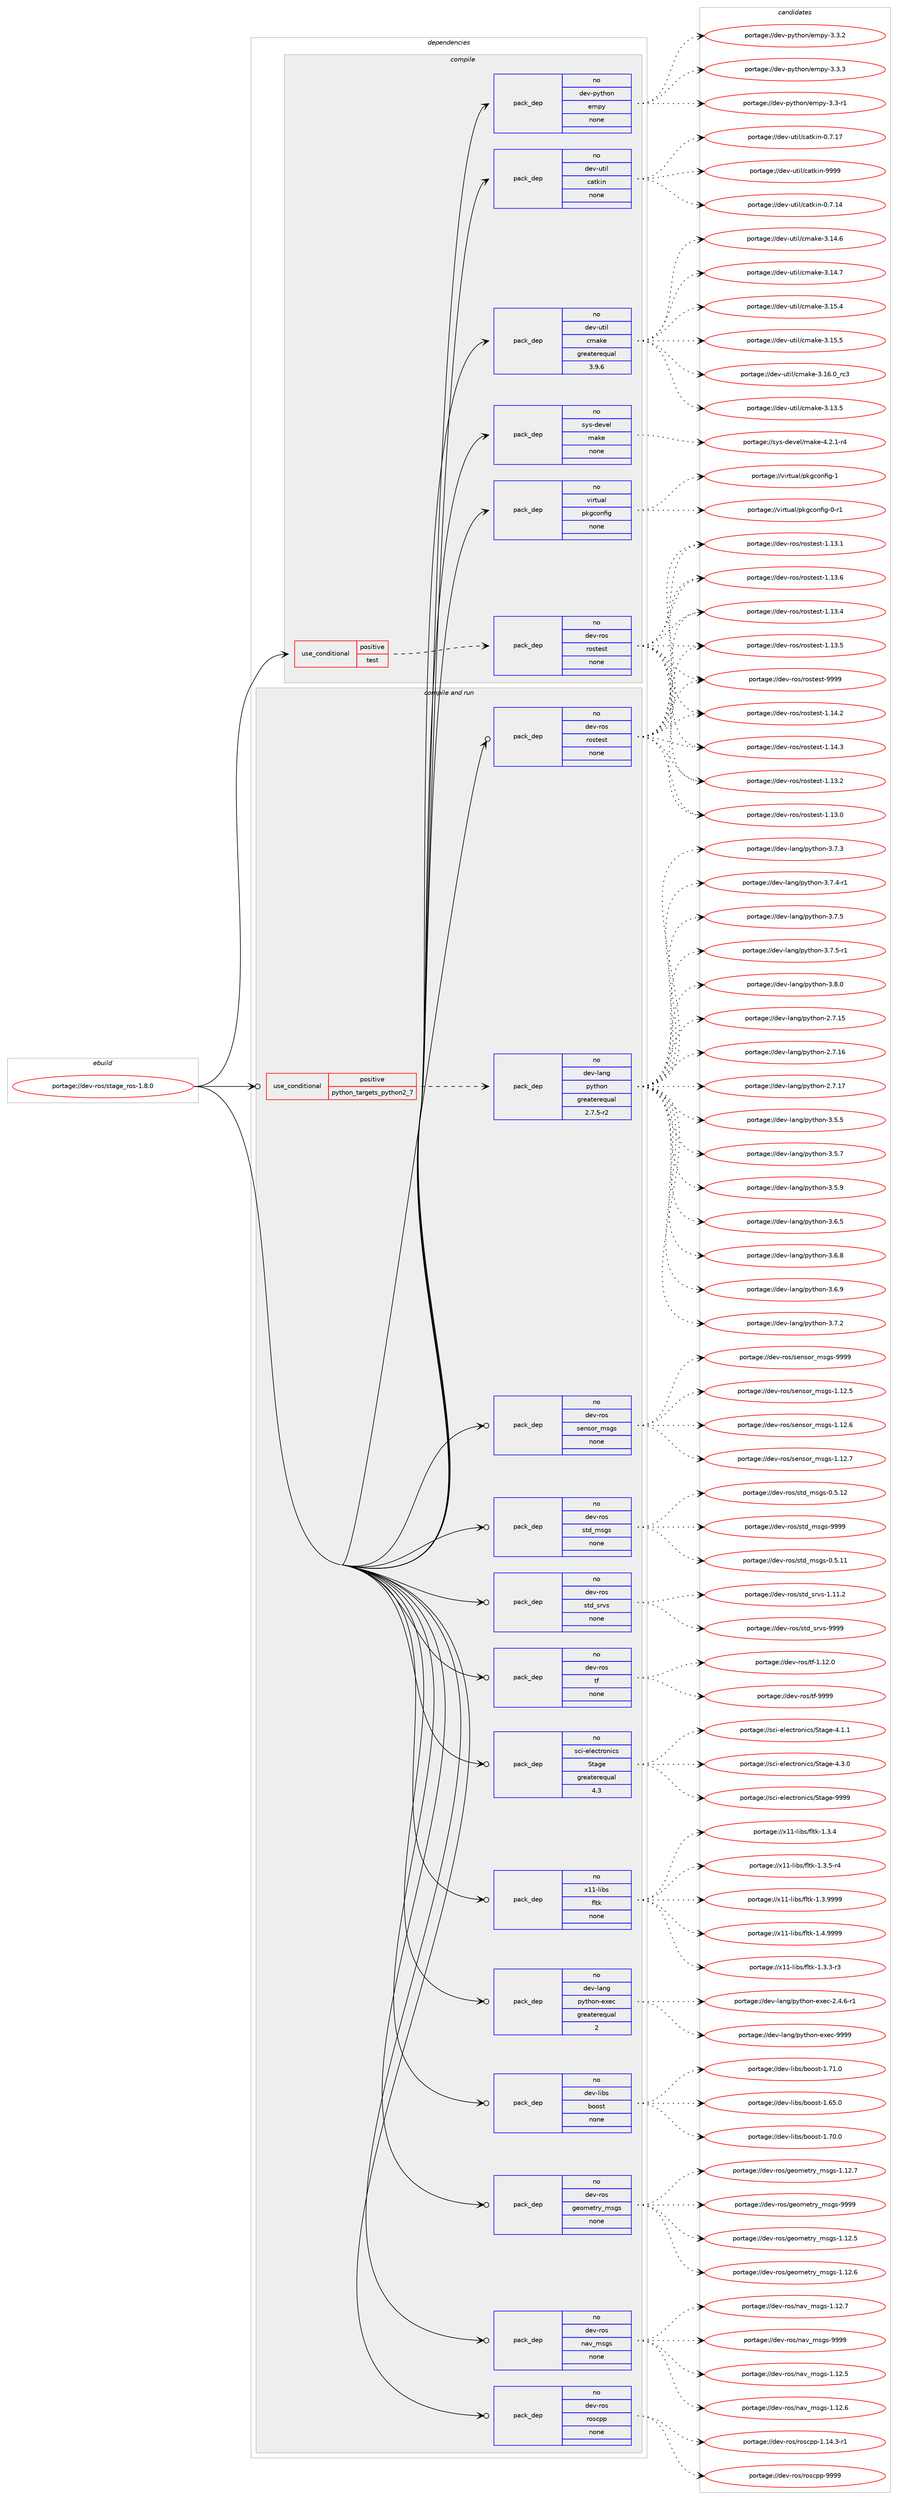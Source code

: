 digraph prolog {

# *************
# Graph options
# *************

newrank=true;
concentrate=true;
compound=true;
graph [rankdir=LR,fontname=Helvetica,fontsize=10,ranksep=1.5];#, ranksep=2.5, nodesep=0.2];
edge  [arrowhead=vee];
node  [fontname=Helvetica,fontsize=10];

# **********
# The ebuild
# **********

subgraph cluster_leftcol {
color=gray;
rank=same;
label=<<i>ebuild</i>>;
id [label="portage://dev-ros/stage_ros-1.8.0", color=red, width=4, href="../dev-ros/stage_ros-1.8.0.svg"];
}

# ****************
# The dependencies
# ****************

subgraph cluster_midcol {
color=gray;
label=<<i>dependencies</i>>;
subgraph cluster_compile {
fillcolor="#eeeeee";
style=filled;
label=<<i>compile</i>>;
subgraph cond44794 {
dependency202495 [label=<<TABLE BORDER="0" CELLBORDER="1" CELLSPACING="0" CELLPADDING="4"><TR><TD ROWSPAN="3" CELLPADDING="10">use_conditional</TD></TR><TR><TD>positive</TD></TR><TR><TD>test</TD></TR></TABLE>>, shape=none, color=red];
subgraph pack154273 {
dependency202496 [label=<<TABLE BORDER="0" CELLBORDER="1" CELLSPACING="0" CELLPADDING="4" WIDTH="220"><TR><TD ROWSPAN="6" CELLPADDING="30">pack_dep</TD></TR><TR><TD WIDTH="110">no</TD></TR><TR><TD>dev-ros</TD></TR><TR><TD>rostest</TD></TR><TR><TD>none</TD></TR><TR><TD></TD></TR></TABLE>>, shape=none, color=blue];
}
dependency202495:e -> dependency202496:w [weight=20,style="dashed",arrowhead="vee"];
}
id:e -> dependency202495:w [weight=20,style="solid",arrowhead="vee"];
subgraph pack154274 {
dependency202497 [label=<<TABLE BORDER="0" CELLBORDER="1" CELLSPACING="0" CELLPADDING="4" WIDTH="220"><TR><TD ROWSPAN="6" CELLPADDING="30">pack_dep</TD></TR><TR><TD WIDTH="110">no</TD></TR><TR><TD>dev-python</TD></TR><TR><TD>empy</TD></TR><TR><TD>none</TD></TR><TR><TD></TD></TR></TABLE>>, shape=none, color=blue];
}
id:e -> dependency202497:w [weight=20,style="solid",arrowhead="vee"];
subgraph pack154275 {
dependency202498 [label=<<TABLE BORDER="0" CELLBORDER="1" CELLSPACING="0" CELLPADDING="4" WIDTH="220"><TR><TD ROWSPAN="6" CELLPADDING="30">pack_dep</TD></TR><TR><TD WIDTH="110">no</TD></TR><TR><TD>dev-util</TD></TR><TR><TD>catkin</TD></TR><TR><TD>none</TD></TR><TR><TD></TD></TR></TABLE>>, shape=none, color=blue];
}
id:e -> dependency202498:w [weight=20,style="solid",arrowhead="vee"];
subgraph pack154276 {
dependency202499 [label=<<TABLE BORDER="0" CELLBORDER="1" CELLSPACING="0" CELLPADDING="4" WIDTH="220"><TR><TD ROWSPAN="6" CELLPADDING="30">pack_dep</TD></TR><TR><TD WIDTH="110">no</TD></TR><TR><TD>dev-util</TD></TR><TR><TD>cmake</TD></TR><TR><TD>greaterequal</TD></TR><TR><TD>3.9.6</TD></TR></TABLE>>, shape=none, color=blue];
}
id:e -> dependency202499:w [weight=20,style="solid",arrowhead="vee"];
subgraph pack154277 {
dependency202500 [label=<<TABLE BORDER="0" CELLBORDER="1" CELLSPACING="0" CELLPADDING="4" WIDTH="220"><TR><TD ROWSPAN="6" CELLPADDING="30">pack_dep</TD></TR><TR><TD WIDTH="110">no</TD></TR><TR><TD>sys-devel</TD></TR><TR><TD>make</TD></TR><TR><TD>none</TD></TR><TR><TD></TD></TR></TABLE>>, shape=none, color=blue];
}
id:e -> dependency202500:w [weight=20,style="solid",arrowhead="vee"];
subgraph pack154278 {
dependency202501 [label=<<TABLE BORDER="0" CELLBORDER="1" CELLSPACING="0" CELLPADDING="4" WIDTH="220"><TR><TD ROWSPAN="6" CELLPADDING="30">pack_dep</TD></TR><TR><TD WIDTH="110">no</TD></TR><TR><TD>virtual</TD></TR><TR><TD>pkgconfig</TD></TR><TR><TD>none</TD></TR><TR><TD></TD></TR></TABLE>>, shape=none, color=blue];
}
id:e -> dependency202501:w [weight=20,style="solid",arrowhead="vee"];
}
subgraph cluster_compileandrun {
fillcolor="#eeeeee";
style=filled;
label=<<i>compile and run</i>>;
subgraph cond44795 {
dependency202502 [label=<<TABLE BORDER="0" CELLBORDER="1" CELLSPACING="0" CELLPADDING="4"><TR><TD ROWSPAN="3" CELLPADDING="10">use_conditional</TD></TR><TR><TD>positive</TD></TR><TR><TD>python_targets_python2_7</TD></TR></TABLE>>, shape=none, color=red];
subgraph pack154279 {
dependency202503 [label=<<TABLE BORDER="0" CELLBORDER="1" CELLSPACING="0" CELLPADDING="4" WIDTH="220"><TR><TD ROWSPAN="6" CELLPADDING="30">pack_dep</TD></TR><TR><TD WIDTH="110">no</TD></TR><TR><TD>dev-lang</TD></TR><TR><TD>python</TD></TR><TR><TD>greaterequal</TD></TR><TR><TD>2.7.5-r2</TD></TR></TABLE>>, shape=none, color=blue];
}
dependency202502:e -> dependency202503:w [weight=20,style="dashed",arrowhead="vee"];
}
id:e -> dependency202502:w [weight=20,style="solid",arrowhead="odotvee"];
subgraph pack154280 {
dependency202504 [label=<<TABLE BORDER="0" CELLBORDER="1" CELLSPACING="0" CELLPADDING="4" WIDTH="220"><TR><TD ROWSPAN="6" CELLPADDING="30">pack_dep</TD></TR><TR><TD WIDTH="110">no</TD></TR><TR><TD>dev-lang</TD></TR><TR><TD>python-exec</TD></TR><TR><TD>greaterequal</TD></TR><TR><TD>2</TD></TR></TABLE>>, shape=none, color=blue];
}
id:e -> dependency202504:w [weight=20,style="solid",arrowhead="odotvee"];
subgraph pack154281 {
dependency202505 [label=<<TABLE BORDER="0" CELLBORDER="1" CELLSPACING="0" CELLPADDING="4" WIDTH="220"><TR><TD ROWSPAN="6" CELLPADDING="30">pack_dep</TD></TR><TR><TD WIDTH="110">no</TD></TR><TR><TD>dev-libs</TD></TR><TR><TD>boost</TD></TR><TR><TD>none</TD></TR><TR><TD></TD></TR></TABLE>>, shape=none, color=blue];
}
id:e -> dependency202505:w [weight=20,style="solid",arrowhead="odotvee"];
subgraph pack154282 {
dependency202506 [label=<<TABLE BORDER="0" CELLBORDER="1" CELLSPACING="0" CELLPADDING="4" WIDTH="220"><TR><TD ROWSPAN="6" CELLPADDING="30">pack_dep</TD></TR><TR><TD WIDTH="110">no</TD></TR><TR><TD>dev-ros</TD></TR><TR><TD>geometry_msgs</TD></TR><TR><TD>none</TD></TR><TR><TD></TD></TR></TABLE>>, shape=none, color=blue];
}
id:e -> dependency202506:w [weight=20,style="solid",arrowhead="odotvee"];
subgraph pack154283 {
dependency202507 [label=<<TABLE BORDER="0" CELLBORDER="1" CELLSPACING="0" CELLPADDING="4" WIDTH="220"><TR><TD ROWSPAN="6" CELLPADDING="30">pack_dep</TD></TR><TR><TD WIDTH="110">no</TD></TR><TR><TD>dev-ros</TD></TR><TR><TD>nav_msgs</TD></TR><TR><TD>none</TD></TR><TR><TD></TD></TR></TABLE>>, shape=none, color=blue];
}
id:e -> dependency202507:w [weight=20,style="solid",arrowhead="odotvee"];
subgraph pack154284 {
dependency202508 [label=<<TABLE BORDER="0" CELLBORDER="1" CELLSPACING="0" CELLPADDING="4" WIDTH="220"><TR><TD ROWSPAN="6" CELLPADDING="30">pack_dep</TD></TR><TR><TD WIDTH="110">no</TD></TR><TR><TD>dev-ros</TD></TR><TR><TD>roscpp</TD></TR><TR><TD>none</TD></TR><TR><TD></TD></TR></TABLE>>, shape=none, color=blue];
}
id:e -> dependency202508:w [weight=20,style="solid",arrowhead="odotvee"];
subgraph pack154285 {
dependency202509 [label=<<TABLE BORDER="0" CELLBORDER="1" CELLSPACING="0" CELLPADDING="4" WIDTH="220"><TR><TD ROWSPAN="6" CELLPADDING="30">pack_dep</TD></TR><TR><TD WIDTH="110">no</TD></TR><TR><TD>dev-ros</TD></TR><TR><TD>rostest</TD></TR><TR><TD>none</TD></TR><TR><TD></TD></TR></TABLE>>, shape=none, color=blue];
}
id:e -> dependency202509:w [weight=20,style="solid",arrowhead="odotvee"];
subgraph pack154286 {
dependency202510 [label=<<TABLE BORDER="0" CELLBORDER="1" CELLSPACING="0" CELLPADDING="4" WIDTH="220"><TR><TD ROWSPAN="6" CELLPADDING="30">pack_dep</TD></TR><TR><TD WIDTH="110">no</TD></TR><TR><TD>dev-ros</TD></TR><TR><TD>sensor_msgs</TD></TR><TR><TD>none</TD></TR><TR><TD></TD></TR></TABLE>>, shape=none, color=blue];
}
id:e -> dependency202510:w [weight=20,style="solid",arrowhead="odotvee"];
subgraph pack154287 {
dependency202511 [label=<<TABLE BORDER="0" CELLBORDER="1" CELLSPACING="0" CELLPADDING="4" WIDTH="220"><TR><TD ROWSPAN="6" CELLPADDING="30">pack_dep</TD></TR><TR><TD WIDTH="110">no</TD></TR><TR><TD>dev-ros</TD></TR><TR><TD>std_msgs</TD></TR><TR><TD>none</TD></TR><TR><TD></TD></TR></TABLE>>, shape=none, color=blue];
}
id:e -> dependency202511:w [weight=20,style="solid",arrowhead="odotvee"];
subgraph pack154288 {
dependency202512 [label=<<TABLE BORDER="0" CELLBORDER="1" CELLSPACING="0" CELLPADDING="4" WIDTH="220"><TR><TD ROWSPAN="6" CELLPADDING="30">pack_dep</TD></TR><TR><TD WIDTH="110">no</TD></TR><TR><TD>dev-ros</TD></TR><TR><TD>std_srvs</TD></TR><TR><TD>none</TD></TR><TR><TD></TD></TR></TABLE>>, shape=none, color=blue];
}
id:e -> dependency202512:w [weight=20,style="solid",arrowhead="odotvee"];
subgraph pack154289 {
dependency202513 [label=<<TABLE BORDER="0" CELLBORDER="1" CELLSPACING="0" CELLPADDING="4" WIDTH="220"><TR><TD ROWSPAN="6" CELLPADDING="30">pack_dep</TD></TR><TR><TD WIDTH="110">no</TD></TR><TR><TD>dev-ros</TD></TR><TR><TD>tf</TD></TR><TR><TD>none</TD></TR><TR><TD></TD></TR></TABLE>>, shape=none, color=blue];
}
id:e -> dependency202513:w [weight=20,style="solid",arrowhead="odotvee"];
subgraph pack154290 {
dependency202514 [label=<<TABLE BORDER="0" CELLBORDER="1" CELLSPACING="0" CELLPADDING="4" WIDTH="220"><TR><TD ROWSPAN="6" CELLPADDING="30">pack_dep</TD></TR><TR><TD WIDTH="110">no</TD></TR><TR><TD>sci-electronics</TD></TR><TR><TD>Stage</TD></TR><TR><TD>greaterequal</TD></TR><TR><TD>4.3</TD></TR></TABLE>>, shape=none, color=blue];
}
id:e -> dependency202514:w [weight=20,style="solid",arrowhead="odotvee"];
subgraph pack154291 {
dependency202515 [label=<<TABLE BORDER="0" CELLBORDER="1" CELLSPACING="0" CELLPADDING="4" WIDTH="220"><TR><TD ROWSPAN="6" CELLPADDING="30">pack_dep</TD></TR><TR><TD WIDTH="110">no</TD></TR><TR><TD>x11-libs</TD></TR><TR><TD>fltk</TD></TR><TR><TD>none</TD></TR><TR><TD></TD></TR></TABLE>>, shape=none, color=blue];
}
id:e -> dependency202515:w [weight=20,style="solid",arrowhead="odotvee"];
}
subgraph cluster_run {
fillcolor="#eeeeee";
style=filled;
label=<<i>run</i>>;
}
}

# **************
# The candidates
# **************

subgraph cluster_choices {
rank=same;
color=gray;
label=<<i>candidates</i>>;

subgraph choice154273 {
color=black;
nodesep=1;
choiceportage100101118451141111154711411111511610111511645494649514648 [label="portage://dev-ros/rostest-1.13.0", color=red, width=4,href="../dev-ros/rostest-1.13.0.svg"];
choiceportage100101118451141111154711411111511610111511645494649514649 [label="portage://dev-ros/rostest-1.13.1", color=red, width=4,href="../dev-ros/rostest-1.13.1.svg"];
choiceportage100101118451141111154711411111511610111511645494649514650 [label="portage://dev-ros/rostest-1.13.2", color=red, width=4,href="../dev-ros/rostest-1.13.2.svg"];
choiceportage100101118451141111154711411111511610111511645494649514652 [label="portage://dev-ros/rostest-1.13.4", color=red, width=4,href="../dev-ros/rostest-1.13.4.svg"];
choiceportage100101118451141111154711411111511610111511645494649514653 [label="portage://dev-ros/rostest-1.13.5", color=red, width=4,href="../dev-ros/rostest-1.13.5.svg"];
choiceportage100101118451141111154711411111511610111511645494649514654 [label="portage://dev-ros/rostest-1.13.6", color=red, width=4,href="../dev-ros/rostest-1.13.6.svg"];
choiceportage100101118451141111154711411111511610111511645494649524650 [label="portage://dev-ros/rostest-1.14.2", color=red, width=4,href="../dev-ros/rostest-1.14.2.svg"];
choiceportage100101118451141111154711411111511610111511645494649524651 [label="portage://dev-ros/rostest-1.14.3", color=red, width=4,href="../dev-ros/rostest-1.14.3.svg"];
choiceportage10010111845114111115471141111151161011151164557575757 [label="portage://dev-ros/rostest-9999", color=red, width=4,href="../dev-ros/rostest-9999.svg"];
dependency202496:e -> choiceportage100101118451141111154711411111511610111511645494649514648:w [style=dotted,weight="100"];
dependency202496:e -> choiceportage100101118451141111154711411111511610111511645494649514649:w [style=dotted,weight="100"];
dependency202496:e -> choiceportage100101118451141111154711411111511610111511645494649514650:w [style=dotted,weight="100"];
dependency202496:e -> choiceportage100101118451141111154711411111511610111511645494649514652:w [style=dotted,weight="100"];
dependency202496:e -> choiceportage100101118451141111154711411111511610111511645494649514653:w [style=dotted,weight="100"];
dependency202496:e -> choiceportage100101118451141111154711411111511610111511645494649514654:w [style=dotted,weight="100"];
dependency202496:e -> choiceportage100101118451141111154711411111511610111511645494649524650:w [style=dotted,weight="100"];
dependency202496:e -> choiceportage100101118451141111154711411111511610111511645494649524651:w [style=dotted,weight="100"];
dependency202496:e -> choiceportage10010111845114111115471141111151161011151164557575757:w [style=dotted,weight="100"];
}
subgraph choice154274 {
color=black;
nodesep=1;
choiceportage1001011184511212111610411111047101109112121455146514511449 [label="portage://dev-python/empy-3.3-r1", color=red, width=4,href="../dev-python/empy-3.3-r1.svg"];
choiceportage1001011184511212111610411111047101109112121455146514650 [label="portage://dev-python/empy-3.3.2", color=red, width=4,href="../dev-python/empy-3.3.2.svg"];
choiceportage1001011184511212111610411111047101109112121455146514651 [label="portage://dev-python/empy-3.3.3", color=red, width=4,href="../dev-python/empy-3.3.3.svg"];
dependency202497:e -> choiceportage1001011184511212111610411111047101109112121455146514511449:w [style=dotted,weight="100"];
dependency202497:e -> choiceportage1001011184511212111610411111047101109112121455146514650:w [style=dotted,weight="100"];
dependency202497:e -> choiceportage1001011184511212111610411111047101109112121455146514651:w [style=dotted,weight="100"];
}
subgraph choice154275 {
color=black;
nodesep=1;
choiceportage1001011184511711610510847999711610710511045484655464952 [label="portage://dev-util/catkin-0.7.14", color=red, width=4,href="../dev-util/catkin-0.7.14.svg"];
choiceportage1001011184511711610510847999711610710511045484655464955 [label="portage://dev-util/catkin-0.7.17", color=red, width=4,href="../dev-util/catkin-0.7.17.svg"];
choiceportage100101118451171161051084799971161071051104557575757 [label="portage://dev-util/catkin-9999", color=red, width=4,href="../dev-util/catkin-9999.svg"];
dependency202498:e -> choiceportage1001011184511711610510847999711610710511045484655464952:w [style=dotted,weight="100"];
dependency202498:e -> choiceportage1001011184511711610510847999711610710511045484655464955:w [style=dotted,weight="100"];
dependency202498:e -> choiceportage100101118451171161051084799971161071051104557575757:w [style=dotted,weight="100"];
}
subgraph choice154276 {
color=black;
nodesep=1;
choiceportage1001011184511711610510847991099710710145514649514653 [label="portage://dev-util/cmake-3.13.5", color=red, width=4,href="../dev-util/cmake-3.13.5.svg"];
choiceportage1001011184511711610510847991099710710145514649524654 [label="portage://dev-util/cmake-3.14.6", color=red, width=4,href="../dev-util/cmake-3.14.6.svg"];
choiceportage1001011184511711610510847991099710710145514649524655 [label="portage://dev-util/cmake-3.14.7", color=red, width=4,href="../dev-util/cmake-3.14.7.svg"];
choiceportage1001011184511711610510847991099710710145514649534652 [label="portage://dev-util/cmake-3.15.4", color=red, width=4,href="../dev-util/cmake-3.15.4.svg"];
choiceportage1001011184511711610510847991099710710145514649534653 [label="portage://dev-util/cmake-3.15.5", color=red, width=4,href="../dev-util/cmake-3.15.5.svg"];
choiceportage1001011184511711610510847991099710710145514649544648951149951 [label="portage://dev-util/cmake-3.16.0_rc3", color=red, width=4,href="../dev-util/cmake-3.16.0_rc3.svg"];
dependency202499:e -> choiceportage1001011184511711610510847991099710710145514649514653:w [style=dotted,weight="100"];
dependency202499:e -> choiceportage1001011184511711610510847991099710710145514649524654:w [style=dotted,weight="100"];
dependency202499:e -> choiceportage1001011184511711610510847991099710710145514649524655:w [style=dotted,weight="100"];
dependency202499:e -> choiceportage1001011184511711610510847991099710710145514649534652:w [style=dotted,weight="100"];
dependency202499:e -> choiceportage1001011184511711610510847991099710710145514649534653:w [style=dotted,weight="100"];
dependency202499:e -> choiceportage1001011184511711610510847991099710710145514649544648951149951:w [style=dotted,weight="100"];
}
subgraph choice154277 {
color=black;
nodesep=1;
choiceportage1151211154510010111810110847109971071014552465046494511452 [label="portage://sys-devel/make-4.2.1-r4", color=red, width=4,href="../sys-devel/make-4.2.1-r4.svg"];
dependency202500:e -> choiceportage1151211154510010111810110847109971071014552465046494511452:w [style=dotted,weight="100"];
}
subgraph choice154278 {
color=black;
nodesep=1;
choiceportage11810511411611797108471121071039911111010210510345484511449 [label="portage://virtual/pkgconfig-0-r1", color=red, width=4,href="../virtual/pkgconfig-0-r1.svg"];
choiceportage1181051141161179710847112107103991111101021051034549 [label="portage://virtual/pkgconfig-1", color=red, width=4,href="../virtual/pkgconfig-1.svg"];
dependency202501:e -> choiceportage11810511411611797108471121071039911111010210510345484511449:w [style=dotted,weight="100"];
dependency202501:e -> choiceportage1181051141161179710847112107103991111101021051034549:w [style=dotted,weight="100"];
}
subgraph choice154279 {
color=black;
nodesep=1;
choiceportage10010111845108971101034711212111610411111045504655464953 [label="portage://dev-lang/python-2.7.15", color=red, width=4,href="../dev-lang/python-2.7.15.svg"];
choiceportage10010111845108971101034711212111610411111045504655464954 [label="portage://dev-lang/python-2.7.16", color=red, width=4,href="../dev-lang/python-2.7.16.svg"];
choiceportage10010111845108971101034711212111610411111045504655464955 [label="portage://dev-lang/python-2.7.17", color=red, width=4,href="../dev-lang/python-2.7.17.svg"];
choiceportage100101118451089711010347112121116104111110455146534653 [label="portage://dev-lang/python-3.5.5", color=red, width=4,href="../dev-lang/python-3.5.5.svg"];
choiceportage100101118451089711010347112121116104111110455146534655 [label="portage://dev-lang/python-3.5.7", color=red, width=4,href="../dev-lang/python-3.5.7.svg"];
choiceportage100101118451089711010347112121116104111110455146534657 [label="portage://dev-lang/python-3.5.9", color=red, width=4,href="../dev-lang/python-3.5.9.svg"];
choiceportage100101118451089711010347112121116104111110455146544653 [label="portage://dev-lang/python-3.6.5", color=red, width=4,href="../dev-lang/python-3.6.5.svg"];
choiceportage100101118451089711010347112121116104111110455146544656 [label="portage://dev-lang/python-3.6.8", color=red, width=4,href="../dev-lang/python-3.6.8.svg"];
choiceportage100101118451089711010347112121116104111110455146544657 [label="portage://dev-lang/python-3.6.9", color=red, width=4,href="../dev-lang/python-3.6.9.svg"];
choiceportage100101118451089711010347112121116104111110455146554650 [label="portage://dev-lang/python-3.7.2", color=red, width=4,href="../dev-lang/python-3.7.2.svg"];
choiceportage100101118451089711010347112121116104111110455146554651 [label="portage://dev-lang/python-3.7.3", color=red, width=4,href="../dev-lang/python-3.7.3.svg"];
choiceportage1001011184510897110103471121211161041111104551465546524511449 [label="portage://dev-lang/python-3.7.4-r1", color=red, width=4,href="../dev-lang/python-3.7.4-r1.svg"];
choiceportage100101118451089711010347112121116104111110455146554653 [label="portage://dev-lang/python-3.7.5", color=red, width=4,href="../dev-lang/python-3.7.5.svg"];
choiceportage1001011184510897110103471121211161041111104551465546534511449 [label="portage://dev-lang/python-3.7.5-r1", color=red, width=4,href="../dev-lang/python-3.7.5-r1.svg"];
choiceportage100101118451089711010347112121116104111110455146564648 [label="portage://dev-lang/python-3.8.0", color=red, width=4,href="../dev-lang/python-3.8.0.svg"];
dependency202503:e -> choiceportage10010111845108971101034711212111610411111045504655464953:w [style=dotted,weight="100"];
dependency202503:e -> choiceportage10010111845108971101034711212111610411111045504655464954:w [style=dotted,weight="100"];
dependency202503:e -> choiceportage10010111845108971101034711212111610411111045504655464955:w [style=dotted,weight="100"];
dependency202503:e -> choiceportage100101118451089711010347112121116104111110455146534653:w [style=dotted,weight="100"];
dependency202503:e -> choiceportage100101118451089711010347112121116104111110455146534655:w [style=dotted,weight="100"];
dependency202503:e -> choiceportage100101118451089711010347112121116104111110455146534657:w [style=dotted,weight="100"];
dependency202503:e -> choiceportage100101118451089711010347112121116104111110455146544653:w [style=dotted,weight="100"];
dependency202503:e -> choiceportage100101118451089711010347112121116104111110455146544656:w [style=dotted,weight="100"];
dependency202503:e -> choiceportage100101118451089711010347112121116104111110455146544657:w [style=dotted,weight="100"];
dependency202503:e -> choiceportage100101118451089711010347112121116104111110455146554650:w [style=dotted,weight="100"];
dependency202503:e -> choiceportage100101118451089711010347112121116104111110455146554651:w [style=dotted,weight="100"];
dependency202503:e -> choiceportage1001011184510897110103471121211161041111104551465546524511449:w [style=dotted,weight="100"];
dependency202503:e -> choiceportage100101118451089711010347112121116104111110455146554653:w [style=dotted,weight="100"];
dependency202503:e -> choiceportage1001011184510897110103471121211161041111104551465546534511449:w [style=dotted,weight="100"];
dependency202503:e -> choiceportage100101118451089711010347112121116104111110455146564648:w [style=dotted,weight="100"];
}
subgraph choice154280 {
color=black;
nodesep=1;
choiceportage10010111845108971101034711212111610411111045101120101994550465246544511449 [label="portage://dev-lang/python-exec-2.4.6-r1", color=red, width=4,href="../dev-lang/python-exec-2.4.6-r1.svg"];
choiceportage10010111845108971101034711212111610411111045101120101994557575757 [label="portage://dev-lang/python-exec-9999", color=red, width=4,href="../dev-lang/python-exec-9999.svg"];
dependency202504:e -> choiceportage10010111845108971101034711212111610411111045101120101994550465246544511449:w [style=dotted,weight="100"];
dependency202504:e -> choiceportage10010111845108971101034711212111610411111045101120101994557575757:w [style=dotted,weight="100"];
}
subgraph choice154281 {
color=black;
nodesep=1;
choiceportage1001011184510810598115479811111111511645494654534648 [label="portage://dev-libs/boost-1.65.0", color=red, width=4,href="../dev-libs/boost-1.65.0.svg"];
choiceportage1001011184510810598115479811111111511645494655484648 [label="portage://dev-libs/boost-1.70.0", color=red, width=4,href="../dev-libs/boost-1.70.0.svg"];
choiceportage1001011184510810598115479811111111511645494655494648 [label="portage://dev-libs/boost-1.71.0", color=red, width=4,href="../dev-libs/boost-1.71.0.svg"];
dependency202505:e -> choiceportage1001011184510810598115479811111111511645494654534648:w [style=dotted,weight="100"];
dependency202505:e -> choiceportage1001011184510810598115479811111111511645494655484648:w [style=dotted,weight="100"];
dependency202505:e -> choiceportage1001011184510810598115479811111111511645494655494648:w [style=dotted,weight="100"];
}
subgraph choice154282 {
color=black;
nodesep=1;
choiceportage10010111845114111115471031011111091011161141219510911510311545494649504653 [label="portage://dev-ros/geometry_msgs-1.12.5", color=red, width=4,href="../dev-ros/geometry_msgs-1.12.5.svg"];
choiceportage10010111845114111115471031011111091011161141219510911510311545494649504654 [label="portage://dev-ros/geometry_msgs-1.12.6", color=red, width=4,href="../dev-ros/geometry_msgs-1.12.6.svg"];
choiceportage10010111845114111115471031011111091011161141219510911510311545494649504655 [label="portage://dev-ros/geometry_msgs-1.12.7", color=red, width=4,href="../dev-ros/geometry_msgs-1.12.7.svg"];
choiceportage1001011184511411111547103101111109101116114121951091151031154557575757 [label="portage://dev-ros/geometry_msgs-9999", color=red, width=4,href="../dev-ros/geometry_msgs-9999.svg"];
dependency202506:e -> choiceportage10010111845114111115471031011111091011161141219510911510311545494649504653:w [style=dotted,weight="100"];
dependency202506:e -> choiceportage10010111845114111115471031011111091011161141219510911510311545494649504654:w [style=dotted,weight="100"];
dependency202506:e -> choiceportage10010111845114111115471031011111091011161141219510911510311545494649504655:w [style=dotted,weight="100"];
dependency202506:e -> choiceportage1001011184511411111547103101111109101116114121951091151031154557575757:w [style=dotted,weight="100"];
}
subgraph choice154283 {
color=black;
nodesep=1;
choiceportage1001011184511411111547110971189510911510311545494649504653 [label="portage://dev-ros/nav_msgs-1.12.5", color=red, width=4,href="../dev-ros/nav_msgs-1.12.5.svg"];
choiceportage1001011184511411111547110971189510911510311545494649504654 [label="portage://dev-ros/nav_msgs-1.12.6", color=red, width=4,href="../dev-ros/nav_msgs-1.12.6.svg"];
choiceportage1001011184511411111547110971189510911510311545494649504655 [label="portage://dev-ros/nav_msgs-1.12.7", color=red, width=4,href="../dev-ros/nav_msgs-1.12.7.svg"];
choiceportage100101118451141111154711097118951091151031154557575757 [label="portage://dev-ros/nav_msgs-9999", color=red, width=4,href="../dev-ros/nav_msgs-9999.svg"];
dependency202507:e -> choiceportage1001011184511411111547110971189510911510311545494649504653:w [style=dotted,weight="100"];
dependency202507:e -> choiceportage1001011184511411111547110971189510911510311545494649504654:w [style=dotted,weight="100"];
dependency202507:e -> choiceportage1001011184511411111547110971189510911510311545494649504655:w [style=dotted,weight="100"];
dependency202507:e -> choiceportage100101118451141111154711097118951091151031154557575757:w [style=dotted,weight="100"];
}
subgraph choice154284 {
color=black;
nodesep=1;
choiceportage100101118451141111154711411111599112112454946495246514511449 [label="portage://dev-ros/roscpp-1.14.3-r1", color=red, width=4,href="../dev-ros/roscpp-1.14.3-r1.svg"];
choiceportage1001011184511411111547114111115991121124557575757 [label="portage://dev-ros/roscpp-9999", color=red, width=4,href="../dev-ros/roscpp-9999.svg"];
dependency202508:e -> choiceportage100101118451141111154711411111599112112454946495246514511449:w [style=dotted,weight="100"];
dependency202508:e -> choiceportage1001011184511411111547114111115991121124557575757:w [style=dotted,weight="100"];
}
subgraph choice154285 {
color=black;
nodesep=1;
choiceportage100101118451141111154711411111511610111511645494649514648 [label="portage://dev-ros/rostest-1.13.0", color=red, width=4,href="../dev-ros/rostest-1.13.0.svg"];
choiceportage100101118451141111154711411111511610111511645494649514649 [label="portage://dev-ros/rostest-1.13.1", color=red, width=4,href="../dev-ros/rostest-1.13.1.svg"];
choiceportage100101118451141111154711411111511610111511645494649514650 [label="portage://dev-ros/rostest-1.13.2", color=red, width=4,href="../dev-ros/rostest-1.13.2.svg"];
choiceportage100101118451141111154711411111511610111511645494649514652 [label="portage://dev-ros/rostest-1.13.4", color=red, width=4,href="../dev-ros/rostest-1.13.4.svg"];
choiceportage100101118451141111154711411111511610111511645494649514653 [label="portage://dev-ros/rostest-1.13.5", color=red, width=4,href="../dev-ros/rostest-1.13.5.svg"];
choiceportage100101118451141111154711411111511610111511645494649514654 [label="portage://dev-ros/rostest-1.13.6", color=red, width=4,href="../dev-ros/rostest-1.13.6.svg"];
choiceportage100101118451141111154711411111511610111511645494649524650 [label="portage://dev-ros/rostest-1.14.2", color=red, width=4,href="../dev-ros/rostest-1.14.2.svg"];
choiceportage100101118451141111154711411111511610111511645494649524651 [label="portage://dev-ros/rostest-1.14.3", color=red, width=4,href="../dev-ros/rostest-1.14.3.svg"];
choiceportage10010111845114111115471141111151161011151164557575757 [label="portage://dev-ros/rostest-9999", color=red, width=4,href="../dev-ros/rostest-9999.svg"];
dependency202509:e -> choiceportage100101118451141111154711411111511610111511645494649514648:w [style=dotted,weight="100"];
dependency202509:e -> choiceportage100101118451141111154711411111511610111511645494649514649:w [style=dotted,weight="100"];
dependency202509:e -> choiceportage100101118451141111154711411111511610111511645494649514650:w [style=dotted,weight="100"];
dependency202509:e -> choiceportage100101118451141111154711411111511610111511645494649514652:w [style=dotted,weight="100"];
dependency202509:e -> choiceportage100101118451141111154711411111511610111511645494649514653:w [style=dotted,weight="100"];
dependency202509:e -> choiceportage100101118451141111154711411111511610111511645494649514654:w [style=dotted,weight="100"];
dependency202509:e -> choiceportage100101118451141111154711411111511610111511645494649524650:w [style=dotted,weight="100"];
dependency202509:e -> choiceportage100101118451141111154711411111511610111511645494649524651:w [style=dotted,weight="100"];
dependency202509:e -> choiceportage10010111845114111115471141111151161011151164557575757:w [style=dotted,weight="100"];
}
subgraph choice154286 {
color=black;
nodesep=1;
choiceportage10010111845114111115471151011101151111149510911510311545494649504653 [label="portage://dev-ros/sensor_msgs-1.12.5", color=red, width=4,href="../dev-ros/sensor_msgs-1.12.5.svg"];
choiceportage10010111845114111115471151011101151111149510911510311545494649504654 [label="portage://dev-ros/sensor_msgs-1.12.6", color=red, width=4,href="../dev-ros/sensor_msgs-1.12.6.svg"];
choiceportage10010111845114111115471151011101151111149510911510311545494649504655 [label="portage://dev-ros/sensor_msgs-1.12.7", color=red, width=4,href="../dev-ros/sensor_msgs-1.12.7.svg"];
choiceportage1001011184511411111547115101110115111114951091151031154557575757 [label="portage://dev-ros/sensor_msgs-9999", color=red, width=4,href="../dev-ros/sensor_msgs-9999.svg"];
dependency202510:e -> choiceportage10010111845114111115471151011101151111149510911510311545494649504653:w [style=dotted,weight="100"];
dependency202510:e -> choiceportage10010111845114111115471151011101151111149510911510311545494649504654:w [style=dotted,weight="100"];
dependency202510:e -> choiceportage10010111845114111115471151011101151111149510911510311545494649504655:w [style=dotted,weight="100"];
dependency202510:e -> choiceportage1001011184511411111547115101110115111114951091151031154557575757:w [style=dotted,weight="100"];
}
subgraph choice154287 {
color=black;
nodesep=1;
choiceportage10010111845114111115471151161009510911510311545484653464949 [label="portage://dev-ros/std_msgs-0.5.11", color=red, width=4,href="../dev-ros/std_msgs-0.5.11.svg"];
choiceportage10010111845114111115471151161009510911510311545484653464950 [label="portage://dev-ros/std_msgs-0.5.12", color=red, width=4,href="../dev-ros/std_msgs-0.5.12.svg"];
choiceportage1001011184511411111547115116100951091151031154557575757 [label="portage://dev-ros/std_msgs-9999", color=red, width=4,href="../dev-ros/std_msgs-9999.svg"];
dependency202511:e -> choiceportage10010111845114111115471151161009510911510311545484653464949:w [style=dotted,weight="100"];
dependency202511:e -> choiceportage10010111845114111115471151161009510911510311545484653464950:w [style=dotted,weight="100"];
dependency202511:e -> choiceportage1001011184511411111547115116100951091151031154557575757:w [style=dotted,weight="100"];
}
subgraph choice154288 {
color=black;
nodesep=1;
choiceportage10010111845114111115471151161009511511411811545494649494650 [label="portage://dev-ros/std_srvs-1.11.2", color=red, width=4,href="../dev-ros/std_srvs-1.11.2.svg"];
choiceportage1001011184511411111547115116100951151141181154557575757 [label="portage://dev-ros/std_srvs-9999", color=red, width=4,href="../dev-ros/std_srvs-9999.svg"];
dependency202512:e -> choiceportage10010111845114111115471151161009511511411811545494649494650:w [style=dotted,weight="100"];
dependency202512:e -> choiceportage1001011184511411111547115116100951151141181154557575757:w [style=dotted,weight="100"];
}
subgraph choice154289 {
color=black;
nodesep=1;
choiceportage100101118451141111154711610245494649504648 [label="portage://dev-ros/tf-1.12.0", color=red, width=4,href="../dev-ros/tf-1.12.0.svg"];
choiceportage10010111845114111115471161024557575757 [label="portage://dev-ros/tf-9999", color=red, width=4,href="../dev-ros/tf-9999.svg"];
dependency202513:e -> choiceportage100101118451141111154711610245494649504648:w [style=dotted,weight="100"];
dependency202513:e -> choiceportage10010111845114111115471161024557575757:w [style=dotted,weight="100"];
}
subgraph choice154290 {
color=black;
nodesep=1;
choiceportage11599105451011081019911611411111010599115478311697103101455246494649 [label="portage://sci-electronics/Stage-4.1.1", color=red, width=4,href="../sci-electronics/Stage-4.1.1.svg"];
choiceportage11599105451011081019911611411111010599115478311697103101455246514648 [label="portage://sci-electronics/Stage-4.3.0", color=red, width=4,href="../sci-electronics/Stage-4.3.0.svg"];
choiceportage115991054510110810199116114111110105991154783116971031014557575757 [label="portage://sci-electronics/Stage-9999", color=red, width=4,href="../sci-electronics/Stage-9999.svg"];
dependency202514:e -> choiceportage11599105451011081019911611411111010599115478311697103101455246494649:w [style=dotted,weight="100"];
dependency202514:e -> choiceportage11599105451011081019911611411111010599115478311697103101455246514648:w [style=dotted,weight="100"];
dependency202514:e -> choiceportage115991054510110810199116114111110105991154783116971031014557575757:w [style=dotted,weight="100"];
}
subgraph choice154291 {
color=black;
nodesep=1;
choiceportage12049494510810598115471021081161074549465146514511451 [label="portage://x11-libs/fltk-1.3.3-r3", color=red, width=4,href="../x11-libs/fltk-1.3.3-r3.svg"];
choiceportage1204949451081059811547102108116107454946514652 [label="portage://x11-libs/fltk-1.3.4", color=red, width=4,href="../x11-libs/fltk-1.3.4.svg"];
choiceportage12049494510810598115471021081161074549465146534511452 [label="portage://x11-libs/fltk-1.3.5-r4", color=red, width=4,href="../x11-libs/fltk-1.3.5-r4.svg"];
choiceportage1204949451081059811547102108116107454946514657575757 [label="portage://x11-libs/fltk-1.3.9999", color=red, width=4,href="../x11-libs/fltk-1.3.9999.svg"];
choiceportage1204949451081059811547102108116107454946524657575757 [label="portage://x11-libs/fltk-1.4.9999", color=red, width=4,href="../x11-libs/fltk-1.4.9999.svg"];
dependency202515:e -> choiceportage12049494510810598115471021081161074549465146514511451:w [style=dotted,weight="100"];
dependency202515:e -> choiceportage1204949451081059811547102108116107454946514652:w [style=dotted,weight="100"];
dependency202515:e -> choiceportage12049494510810598115471021081161074549465146534511452:w [style=dotted,weight="100"];
dependency202515:e -> choiceportage1204949451081059811547102108116107454946514657575757:w [style=dotted,weight="100"];
dependency202515:e -> choiceportage1204949451081059811547102108116107454946524657575757:w [style=dotted,weight="100"];
}
}

}
